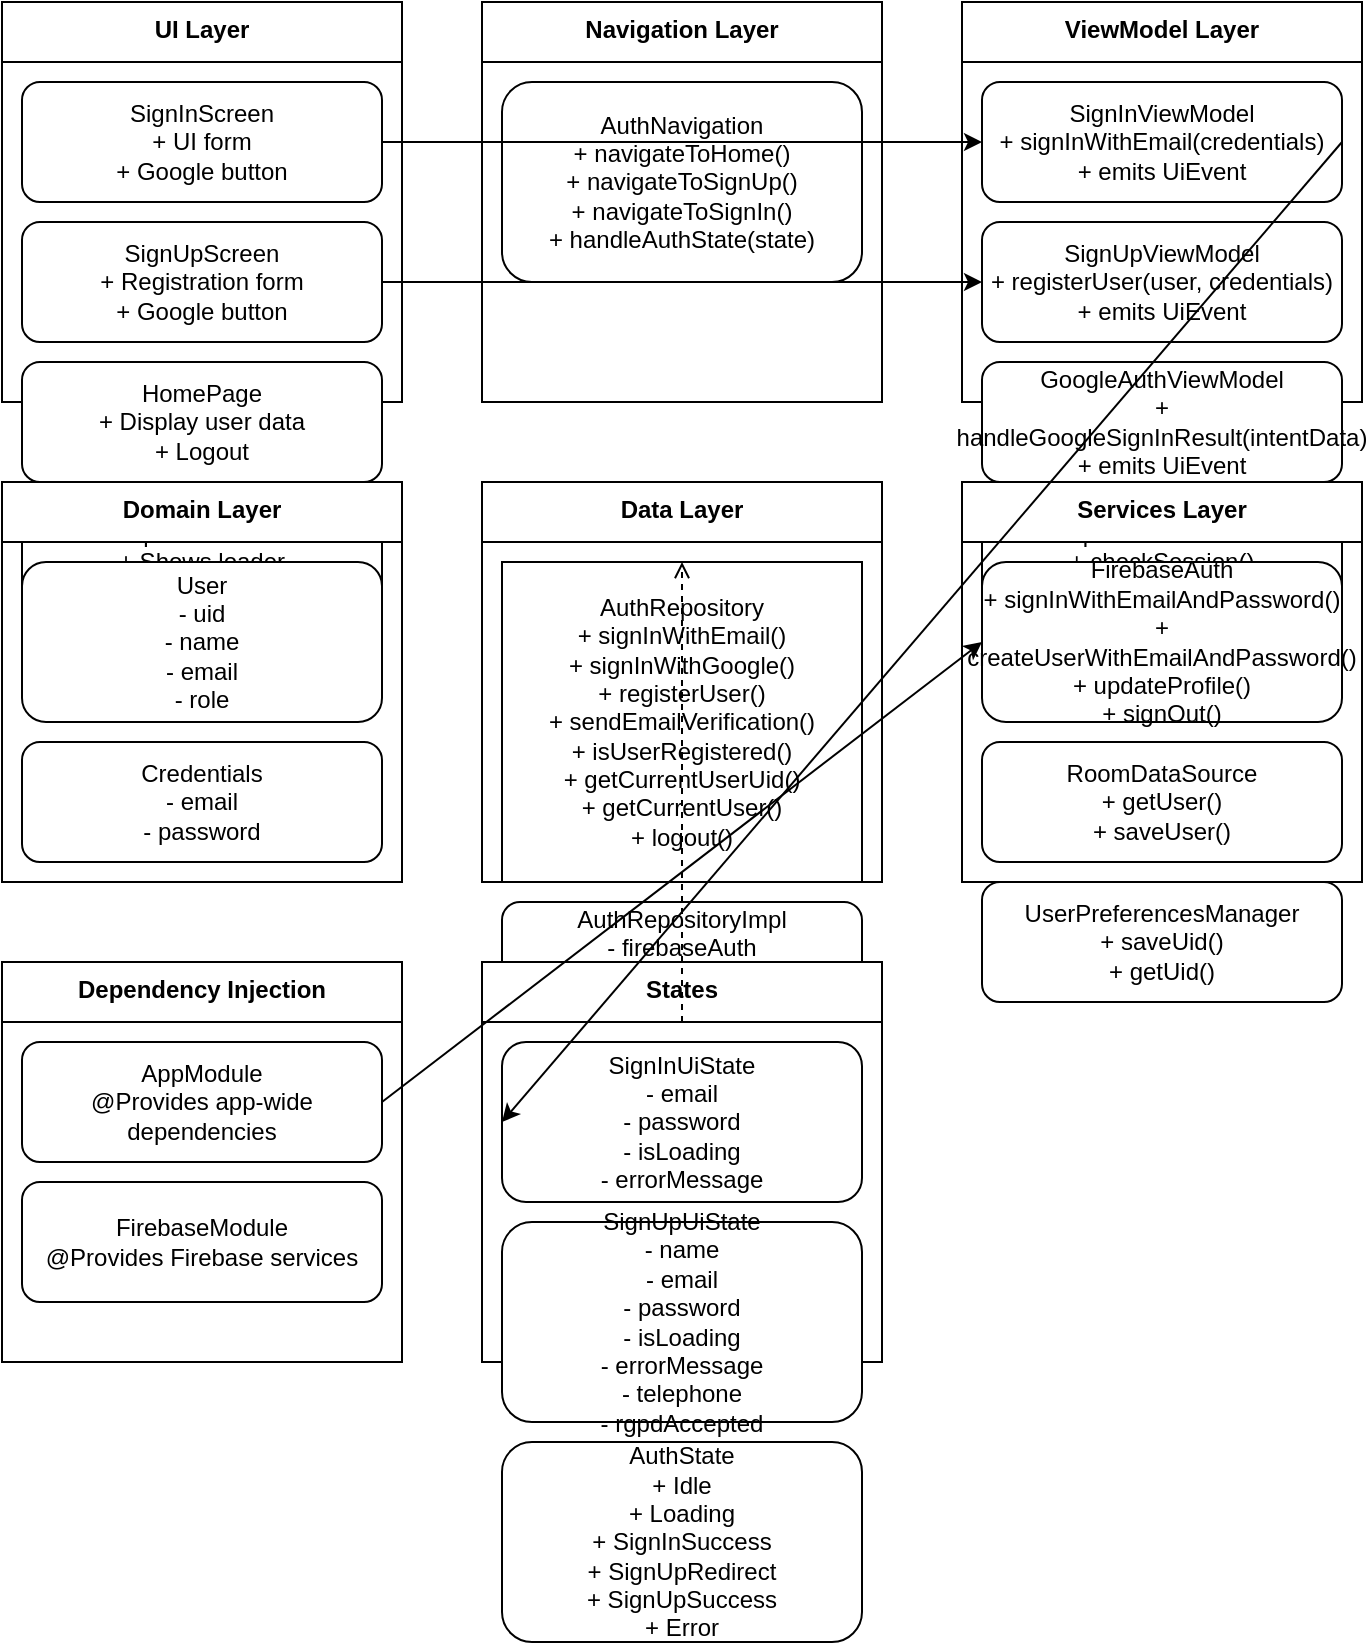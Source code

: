 <mxfile version="21.6.6" type="device">
  <diagram name="Auth Architecture" id="auth_architecture">
    <mxGraphModel dx="1422" dy="762" grid="1" gridSize="10" guides="1" tooltips="1" connect="1" arrows="1" fold="1" page="1" pageScale="1" pageWidth="827" pageHeight="1169" math="0" shadow="0">
      <root>
        <mxCell id="0" />
        <mxCell id="1" parent="0" />
        
        <!-- UI Layer -->
        <mxCell id="ui_layer" value="UI Layer" style="swimlane;fontStyle=1;align=center;verticalAlign=top;childLayout=stackLayout;horizontal=1;startSize=30;horizontalStack=0;resizeParent=1;resizeParentMax=0;resizeLast=0;collapsible=1;marginBottom=0;" vertex="1" parent="1">
          <mxGeometry x="40" y="40" width="200" height="200" as="geometry" />
        </mxCell>
        <mxCell id="signin_screen" value="SignInScreen&#xa;+ UI form&#xa;+ Google button" style="rounded=1;whiteSpace=wrap;html=1;" vertex="1" parent="ui_layer">
          <mxGeometry x="10" y="40" width="180" height="60" as="geometry" />
        </mxCell>
        <mxCell id="signup_screen" value="SignUpScreen&#xa;+ Registration form&#xa;+ Google button" style="rounded=1;whiteSpace=wrap;html=1;" vertex="1" parent="ui_layer">
          <mxGeometry x="10" y="110" width="180" height="60" as="geometry" />
        </mxCell>
        <mxCell id="homepage" value="HomePage&#xa;+ Display user data&#xa;+ Logout" style="rounded=1;whiteSpace=wrap;html=1;" vertex="1" parent="ui_layer">
          <mxGeometry x="10" y="180" width="180" height="60" as="geometry" />
        </mxCell>
        <mxCell id="splash_screen" value="SplashScreen&#xa;+ Shows loader&#xa;+ Observes authState" style="rounded=1;whiteSpace=wrap;html=1;" vertex="1" parent="ui_layer">
          <mxGeometry x="10" y="250" width="180" height="60" as="geometry" />
        </mxCell>

        <!-- Navigation Layer -->
        <mxCell id="nav_layer" value="Navigation Layer" style="swimlane;fontStyle=1;align=center;verticalAlign=top;childLayout=stackLayout;horizontal=1;startSize=30;horizontalStack=0;resizeParent=1;resizeParentMax=0;resizeLast=0;collapsible=1;marginBottom=0;" vertex="1" parent="1">
          <mxGeometry x="280" y="40" width="200" height="200" as="geometry" />
        </mxCell>
        <mxCell id="auth_navigation" value="AuthNavigation&#xa;+ navigateToHome()&#xa;+ navigateToSignUp()&#xa;+ navigateToSignIn()&#xa;+ handleAuthState(state)" style="rounded=1;whiteSpace=wrap;html=1;" vertex="1" parent="nav_layer">
          <mxGeometry x="10" y="40" width="180" height="100" as="geometry" />
        </mxCell>

        <!-- ViewModel Layer -->
        <mxCell id="vm_layer" value="ViewModel Layer" style="swimlane;fontStyle=1;align=center;verticalAlign=top;childLayout=stackLayout;horizontal=1;startSize=30;horizontalStack=0;resizeParent=1;resizeParentMax=0;resizeLast=0;collapsible=1;marginBottom=0;" vertex="1" parent="1">
          <mxGeometry x="520" y="40" width="200" height="200" as="geometry" />
        </mxCell>
        <mxCell id="signin_vm" value="SignInViewModel&#xa;+ signInWithEmail(credentials)&#xa;+ emits UiEvent" style="rounded=1;whiteSpace=wrap;html=1;" vertex="1" parent="vm_layer">
          <mxGeometry x="10" y="40" width="180" height="60" as="geometry" />
        </mxCell>
        <mxCell id="signup_vm" value="SignUpViewModel&#xa;+ registerUser(user, credentials)&#xa;+ emits UiEvent" style="rounded=1;whiteSpace=wrap;html=1;" vertex="1" parent="vm_layer">
          <mxGeometry x="10" y="110" width="180" height="60" as="geometry" />
        </mxCell>
        <mxCell id="google_auth_vm" value="GoogleAuthViewModel&#xa;+ handleGoogleSignInResult(intentData)&#xa;+ emits UiEvent" style="rounded=1;whiteSpace=wrap;html=1;" vertex="1" parent="vm_layer">
          <mxGeometry x="10" y="180" width="180" height="60" as="geometry" />
        </mxCell>
        <mxCell id="splash_vm" value="SplashViewModel&#xa;+ checkSession()&#xa;+ authState: StateFlow" style="rounded=1;whiteSpace=wrap;html=1;" vertex="1" parent="vm_layer">
          <mxGeometry x="10" y="250" width="180" height="60" as="geometry" />
        </mxCell>

        <!-- Domain Layer -->
        <mxCell id="domain_layer" value="Domain Layer" style="swimlane;fontStyle=1;align=center;verticalAlign=top;childLayout=stackLayout;horizontal=1;startSize=30;horizontalStack=0;resizeParent=1;resizeParentMax=0;resizeLast=0;collapsible=1;marginBottom=0;" vertex="1" parent="1">
          <mxGeometry x="40" y="280" width="200" height="200" as="geometry" />
        </mxCell>
        <mxCell id="user" value="User&#xa;- uid&#xa;- name&#xa;- email&#xa;- role" style="rounded=1;whiteSpace=wrap;html=1;" vertex="1" parent="domain_layer">
          <mxGeometry x="10" y="40" width="180" height="80" as="geometry" />
        </mxCell>
        <mxCell id="credentials" value="Credentials&#xa;- email&#xa;- password" style="rounded=1;whiteSpace=wrap;html=1;" vertex="1" parent="domain_layer">
          <mxGeometry x="10" y="130" width="180" height="60" as="geometry" />
        </mxCell>

        <!-- Data Layer -->
        <mxCell id="data_layer" value="Data Layer" style="swimlane;fontStyle=1;align=center;verticalAlign=top;childLayout=stackLayout;horizontal=1;startSize=30;horizontalStack=0;resizeParent=1;resizeParentMax=0;resizeLast=0;collapsible=1;marginBottom=0;" vertex="1" parent="1">
          <mxGeometry x="280" y="280" width="200" height="200" as="geometry" />
        </mxCell>
        <mxCell id="auth_repo" value="AuthRepository&#xa;+ signInWithEmail()&#xa;+ signInWithGoogle()&#xa;+ registerUser()&#xa;+ sendEmailVerification()&#xa;+ isUserRegistered()&#xa;+ getCurrentUserUid()&#xa;+ getCurrentUser()&#xa;+ logout()" style="shape=interface;whiteSpace=wrap;html=1;" vertex="1" parent="data_layer">
          <mxGeometry x="10" y="40" width="180" height="160" as="geometry" />
        </mxCell>
        <mxCell id="auth_repo_impl" value="AuthRepositoryImpl&#xa;- firebaseAuth&#xa;- dataStore&#xa;- userDao" style="rounded=1;whiteSpace=wrap;html=1;" vertex="1" parent="data_layer">
          <mxGeometry x="10" y="210" width="180" height="60" as="geometry" />
        </mxCell>

        <!-- Services Layer -->
        <mxCell id="services_layer" value="Services Layer" style="swimlane;fontStyle=1;align=center;verticalAlign=top;childLayout=stackLayout;horizontal=1;startSize=30;horizontalStack=0;resizeParent=1;resizeParentMax=0;resizeLast=0;collapsible=1;marginBottom=0;" vertex="1" parent="1">
          <mxGeometry x="520" y="280" width="200" height="200" as="geometry" />
        </mxCell>
        <mxCell id="firebase_auth" value="FirebaseAuth&#xa;+ signInWithEmailAndPassword()&#xa;+ createUserWithEmailAndPassword()&#xa;+ updateProfile()&#xa;+ signOut()" style="rounded=1;whiteSpace=wrap;html=1;" vertex="1" parent="services_layer">
          <mxGeometry x="10" y="40" width="180" height="80" as="geometry" />
        </mxCell>
        <mxCell id="room_ds" value="RoomDataSource&#xa;+ getUser()&#xa;+ saveUser()" style="rounded=1;whiteSpace=wrap;html=1;" vertex="1" parent="services_layer">
          <mxGeometry x="10" y="130" width="180" height="60" as="geometry" />
        </mxCell>
        <mxCell id="user_prefs" value="UserPreferencesManager&#xa;+ saveUid()&#xa;+ getUid()" style="rounded=1;whiteSpace=wrap;html=1;" vertex="1" parent="services_layer">
          <mxGeometry x="10" y="200" width="180" height="60" as="geometry" />
        </mxCell>

        <!-- DI Layer -->
        <mxCell id="di_layer" value="Dependency Injection" style="swimlane;fontStyle=1;align=center;verticalAlign=top;childLayout=stackLayout;horizontal=1;startSize=30;horizontalStack=0;resizeParent=1;resizeParentMax=0;resizeLast=0;collapsible=1;marginBottom=0;" vertex="1" parent="1">
          <mxGeometry x="40" y="520" width="200" height="200" as="geometry" />
        </mxCell>
        <mxCell id="app_module" value="AppModule&#xa;@Provides app-wide dependencies" style="rounded=1;whiteSpace=wrap;html=1;" vertex="1" parent="di_layer">
          <mxGeometry x="10" y="40" width="180" height="60" as="geometry" />
        </mxCell>
        <mxCell id="firebase_module" value="FirebaseModule&#xa;@Provides Firebase services" style="rounded=1;whiteSpace=wrap;html=1;" vertex="1" parent="di_layer">
          <mxGeometry x="10" y="110" width="180" height="60" as="geometry" />
        </mxCell>

        <!-- States Layer -->
        <mxCell id="states_layer" value="States" style="swimlane;fontStyle=1;align=center;verticalAlign=top;childLayout=stackLayout;horizontal=1;startSize=30;horizontalStack=0;resizeParent=1;resizeParentMax=0;resizeLast=0;collapsible=1;marginBottom=0;" vertex="1" parent="1">
          <mxGeometry x="280" y="520" width="200" height="200" as="geometry" />
        </mxCell>
        <mxCell id="signin_state" value="SignInUiState&#xa;- email&#xa;- password&#xa;- isLoading&#xa;- errorMessage" style="rounded=1;whiteSpace=wrap;html=1;" vertex="1" parent="states_layer">
          <mxGeometry x="10" y="40" width="180" height="80" as="geometry" />
        </mxCell>
        <mxCell id="signup_state" value="SignUpUiState&#xa;- name&#xa;- email&#xa;- password&#xa;- isLoading&#xa;- errorMessage&#xa;- telephone&#xa;- rgpdAccepted" style="rounded=1;whiteSpace=wrap;html=1;" vertex="1" parent="states_layer">
          <mxGeometry x="10" y="130" width="180" height="100" as="geometry" />
        </mxCell>
        <mxCell id="auth_state" value="AuthState&#xa;+ Idle&#xa;+ Loading&#xa;+ SignInSuccess&#xa;+ SignUpRedirect&#xa;+ SignUpSuccess&#xa;+ Error" style="rounded=1;whiteSpace=wrap;html=1;" vertex="1" parent="states_layer">
          <mxGeometry x="10" y="240" width="180" height="100" as="geometry" />
        </mxCell>

        <!-- Liens -->
        <!-- UI -> ViewModel -->
        <mxCell id="link1" value="" style="endArrow=classic;html=1;exitX=1;exitY=0.5;exitDx=0;exitDy=0;entryX=0;entryY=0.5;entryDx=0;entryDy=0;" edge="1" parent="1" source="signin_screen" target="signin_vm">
          <mxGeometry width="50" height="50" relative="1" as="geometry">
            <mxPoint x="390" y="420" as="sourcePoint" />
            <mxPoint x="440" y="370" as="targetPoint" />
          </mxGeometry>
        </mxCell>
        <mxCell id="link2" value="" style="endArrow=classic;html=1;exitX=1;exitY=0.5;exitDx=0;exitDy=0;entryX=0;entryY=0.5;entryDx=0;entryDy=0;" edge="1" parent="1" source="signup_screen" target="signup_vm">
          <mxGeometry width="50" height="50" relative="1" as="geometry">
            <mxPoint x="390" y="420" as="sourcePoint" />
            <mxPoint x="440" y="370" as="targetPoint" />
          </mxGeometry>
        </mxCell>

        <!-- ViewModel -> States -->
        <mxCell id="link3" value="" style="endArrow=classic;html=1;exitX=1;exitY=0.5;exitDx=0;exitDy=0;entryX=0;entryY=0.5;entryDx=0;entryDy=0;" edge="1" parent="1" source="signin_vm" target="signin_state">
          <mxGeometry width="50" height="50" relative="1" as="geometry">
            <mxPoint x="390" y="420" as="sourcePoint" />
            <mxPoint x="440" y="370" as="targetPoint" />
          </mxGeometry>
        </mxCell>

        <!-- Repository Implementation -->
        <mxCell id="link4" value="" style="endArrow=open;html=1;exitX=0.5;exitY=1;exitDx=0;exitDy=0;entryX=0.5;entryY=0;entryDx=0;entryDy=0;dashed=1;" edge="1" parent="1" source="auth_repo_impl" target="auth_repo">
          <mxGeometry width="50" height="50" relative="1" as="geometry">
            <mxPoint x="390" y="420" as="sourcePoint" />
            <mxPoint x="440" y="370" as="targetPoint" />
          </mxGeometry>
        </mxCell>

        <!-- DI -> Services -->
        <mxCell id="link5" value="" style="endArrow=classic;html=1;exitX=1;exitY=0.5;exitDx=0;exitDy=0;entryX=0;entryY=0.5;entryDx=0;entryDy=0;" edge="1" parent="1" source="app_module" target="firebase_auth">
          <mxGeometry width="50" height="50" relative="1" as="geometry">
            <mxPoint x="390" y="420" as="sourcePoint" />
            <mxPoint x="440" y="370" as="targetPoint" />
          </mxGeometry>
        </mxCell>

      </root>
    </mxGraphModel>
  </diagram>
</mxfile> 